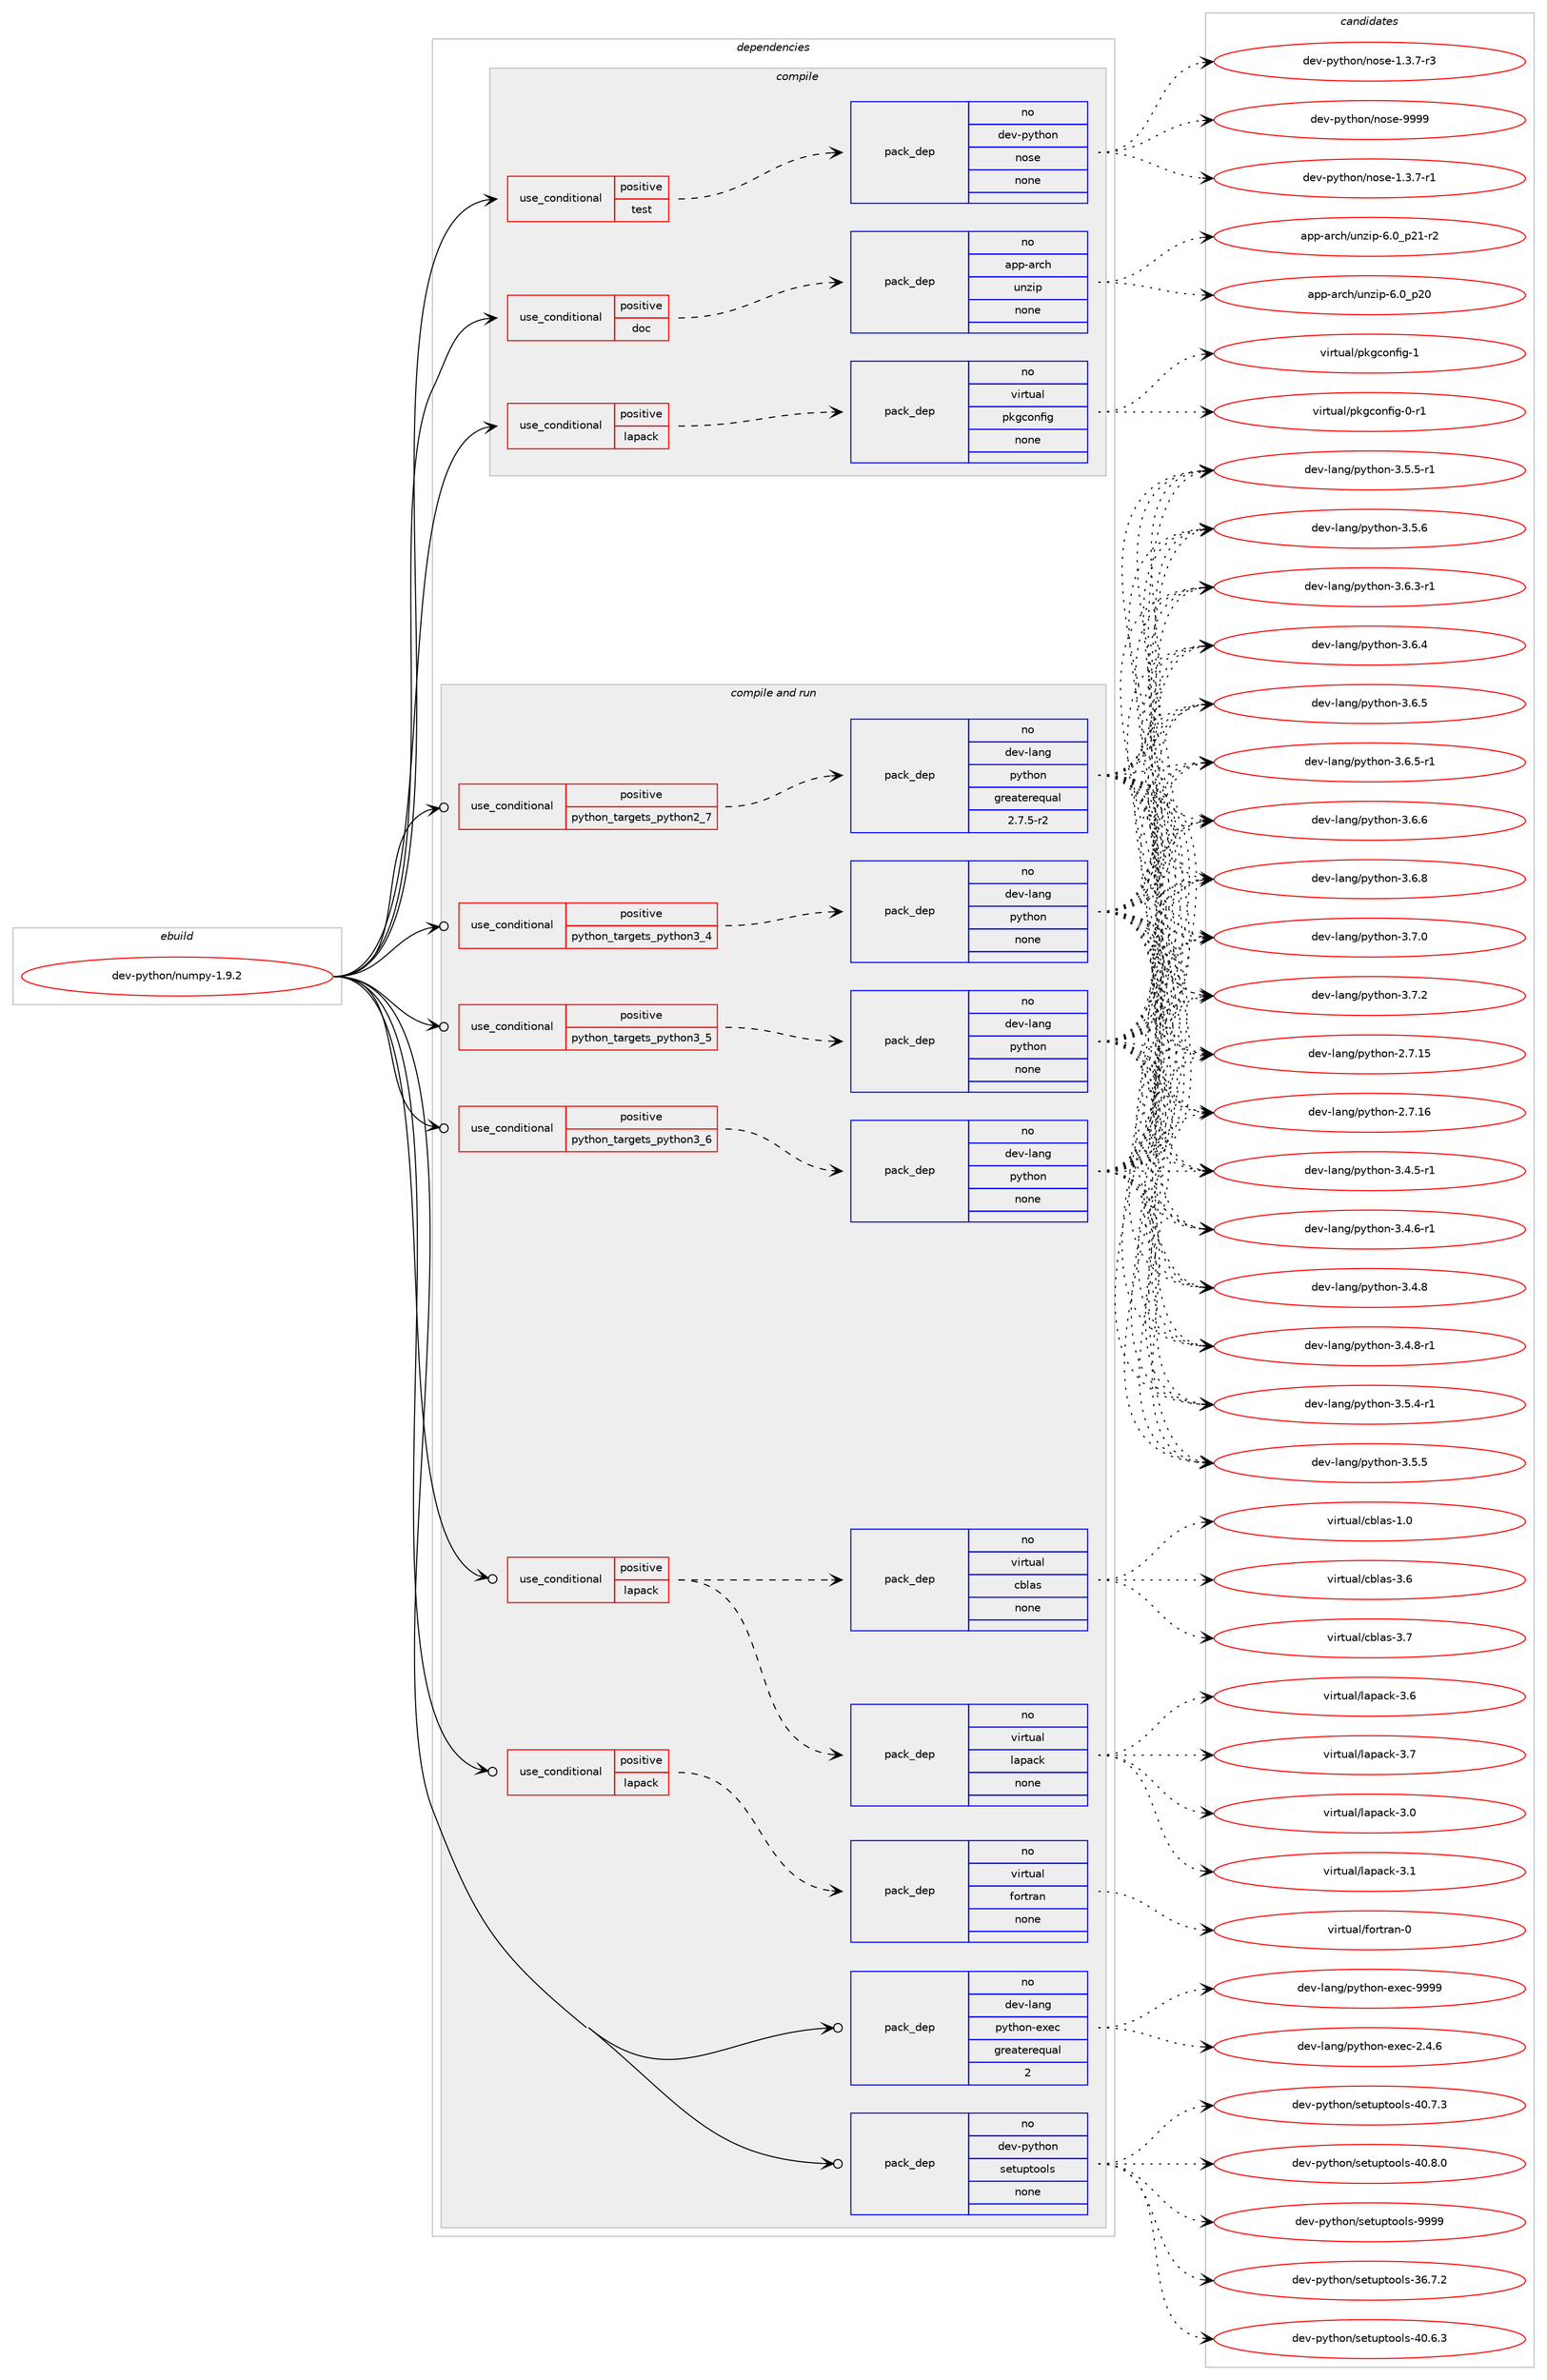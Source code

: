 digraph prolog {

# *************
# Graph options
# *************

newrank=true;
concentrate=true;
compound=true;
graph [rankdir=LR,fontname=Helvetica,fontsize=10,ranksep=1.5];#, ranksep=2.5, nodesep=0.2];
edge  [arrowhead=vee];
node  [fontname=Helvetica,fontsize=10];

# **********
# The ebuild
# **********

subgraph cluster_leftcol {
color=gray;
rank=same;
label=<<i>ebuild</i>>;
id [label="dev-python/numpy-1.9.2", color=red, width=4, href="../dev-python/numpy-1.9.2.svg"];
}

# ****************
# The dependencies
# ****************

subgraph cluster_midcol {
color=gray;
label=<<i>dependencies</i>>;
subgraph cluster_compile {
fillcolor="#eeeeee";
style=filled;
label=<<i>compile</i>>;
subgraph cond378403 {
dependency1421550 [label=<<TABLE BORDER="0" CELLBORDER="1" CELLSPACING="0" CELLPADDING="4"><TR><TD ROWSPAN="3" CELLPADDING="10">use_conditional</TD></TR><TR><TD>positive</TD></TR><TR><TD>doc</TD></TR></TABLE>>, shape=none, color=red];
subgraph pack1019870 {
dependency1421551 [label=<<TABLE BORDER="0" CELLBORDER="1" CELLSPACING="0" CELLPADDING="4" WIDTH="220"><TR><TD ROWSPAN="6" CELLPADDING="30">pack_dep</TD></TR><TR><TD WIDTH="110">no</TD></TR><TR><TD>app-arch</TD></TR><TR><TD>unzip</TD></TR><TR><TD>none</TD></TR><TR><TD></TD></TR></TABLE>>, shape=none, color=blue];
}
dependency1421550:e -> dependency1421551:w [weight=20,style="dashed",arrowhead="vee"];
}
id:e -> dependency1421550:w [weight=20,style="solid",arrowhead="vee"];
subgraph cond378404 {
dependency1421552 [label=<<TABLE BORDER="0" CELLBORDER="1" CELLSPACING="0" CELLPADDING="4"><TR><TD ROWSPAN="3" CELLPADDING="10">use_conditional</TD></TR><TR><TD>positive</TD></TR><TR><TD>lapack</TD></TR></TABLE>>, shape=none, color=red];
subgraph pack1019871 {
dependency1421553 [label=<<TABLE BORDER="0" CELLBORDER="1" CELLSPACING="0" CELLPADDING="4" WIDTH="220"><TR><TD ROWSPAN="6" CELLPADDING="30">pack_dep</TD></TR><TR><TD WIDTH="110">no</TD></TR><TR><TD>virtual</TD></TR><TR><TD>pkgconfig</TD></TR><TR><TD>none</TD></TR><TR><TD></TD></TR></TABLE>>, shape=none, color=blue];
}
dependency1421552:e -> dependency1421553:w [weight=20,style="dashed",arrowhead="vee"];
}
id:e -> dependency1421552:w [weight=20,style="solid",arrowhead="vee"];
subgraph cond378405 {
dependency1421554 [label=<<TABLE BORDER="0" CELLBORDER="1" CELLSPACING="0" CELLPADDING="4"><TR><TD ROWSPAN="3" CELLPADDING="10">use_conditional</TD></TR><TR><TD>positive</TD></TR><TR><TD>test</TD></TR></TABLE>>, shape=none, color=red];
subgraph pack1019872 {
dependency1421555 [label=<<TABLE BORDER="0" CELLBORDER="1" CELLSPACING="0" CELLPADDING="4" WIDTH="220"><TR><TD ROWSPAN="6" CELLPADDING="30">pack_dep</TD></TR><TR><TD WIDTH="110">no</TD></TR><TR><TD>dev-python</TD></TR><TR><TD>nose</TD></TR><TR><TD>none</TD></TR><TR><TD></TD></TR></TABLE>>, shape=none, color=blue];
}
dependency1421554:e -> dependency1421555:w [weight=20,style="dashed",arrowhead="vee"];
}
id:e -> dependency1421554:w [weight=20,style="solid",arrowhead="vee"];
}
subgraph cluster_compileandrun {
fillcolor="#eeeeee";
style=filled;
label=<<i>compile and run</i>>;
subgraph cond378406 {
dependency1421556 [label=<<TABLE BORDER="0" CELLBORDER="1" CELLSPACING="0" CELLPADDING="4"><TR><TD ROWSPAN="3" CELLPADDING="10">use_conditional</TD></TR><TR><TD>positive</TD></TR><TR><TD>lapack</TD></TR></TABLE>>, shape=none, color=red];
subgraph pack1019873 {
dependency1421557 [label=<<TABLE BORDER="0" CELLBORDER="1" CELLSPACING="0" CELLPADDING="4" WIDTH="220"><TR><TD ROWSPAN="6" CELLPADDING="30">pack_dep</TD></TR><TR><TD WIDTH="110">no</TD></TR><TR><TD>virtual</TD></TR><TR><TD>cblas</TD></TR><TR><TD>none</TD></TR><TR><TD></TD></TR></TABLE>>, shape=none, color=blue];
}
dependency1421556:e -> dependency1421557:w [weight=20,style="dashed",arrowhead="vee"];
subgraph pack1019874 {
dependency1421558 [label=<<TABLE BORDER="0" CELLBORDER="1" CELLSPACING="0" CELLPADDING="4" WIDTH="220"><TR><TD ROWSPAN="6" CELLPADDING="30">pack_dep</TD></TR><TR><TD WIDTH="110">no</TD></TR><TR><TD>virtual</TD></TR><TR><TD>lapack</TD></TR><TR><TD>none</TD></TR><TR><TD></TD></TR></TABLE>>, shape=none, color=blue];
}
dependency1421556:e -> dependency1421558:w [weight=20,style="dashed",arrowhead="vee"];
}
id:e -> dependency1421556:w [weight=20,style="solid",arrowhead="odotvee"];
subgraph cond378407 {
dependency1421559 [label=<<TABLE BORDER="0" CELLBORDER="1" CELLSPACING="0" CELLPADDING="4"><TR><TD ROWSPAN="3" CELLPADDING="10">use_conditional</TD></TR><TR><TD>positive</TD></TR><TR><TD>lapack</TD></TR></TABLE>>, shape=none, color=red];
subgraph pack1019875 {
dependency1421560 [label=<<TABLE BORDER="0" CELLBORDER="1" CELLSPACING="0" CELLPADDING="4" WIDTH="220"><TR><TD ROWSPAN="6" CELLPADDING="30">pack_dep</TD></TR><TR><TD WIDTH="110">no</TD></TR><TR><TD>virtual</TD></TR><TR><TD>fortran</TD></TR><TR><TD>none</TD></TR><TR><TD></TD></TR></TABLE>>, shape=none, color=blue];
}
dependency1421559:e -> dependency1421560:w [weight=20,style="dashed",arrowhead="vee"];
}
id:e -> dependency1421559:w [weight=20,style="solid",arrowhead="odotvee"];
subgraph cond378408 {
dependency1421561 [label=<<TABLE BORDER="0" CELLBORDER="1" CELLSPACING="0" CELLPADDING="4"><TR><TD ROWSPAN="3" CELLPADDING="10">use_conditional</TD></TR><TR><TD>positive</TD></TR><TR><TD>python_targets_python2_7</TD></TR></TABLE>>, shape=none, color=red];
subgraph pack1019876 {
dependency1421562 [label=<<TABLE BORDER="0" CELLBORDER="1" CELLSPACING="0" CELLPADDING="4" WIDTH="220"><TR><TD ROWSPAN="6" CELLPADDING="30">pack_dep</TD></TR><TR><TD WIDTH="110">no</TD></TR><TR><TD>dev-lang</TD></TR><TR><TD>python</TD></TR><TR><TD>greaterequal</TD></TR><TR><TD>2.7.5-r2</TD></TR></TABLE>>, shape=none, color=blue];
}
dependency1421561:e -> dependency1421562:w [weight=20,style="dashed",arrowhead="vee"];
}
id:e -> dependency1421561:w [weight=20,style="solid",arrowhead="odotvee"];
subgraph cond378409 {
dependency1421563 [label=<<TABLE BORDER="0" CELLBORDER="1" CELLSPACING="0" CELLPADDING="4"><TR><TD ROWSPAN="3" CELLPADDING="10">use_conditional</TD></TR><TR><TD>positive</TD></TR><TR><TD>python_targets_python3_4</TD></TR></TABLE>>, shape=none, color=red];
subgraph pack1019877 {
dependency1421564 [label=<<TABLE BORDER="0" CELLBORDER="1" CELLSPACING="0" CELLPADDING="4" WIDTH="220"><TR><TD ROWSPAN="6" CELLPADDING="30">pack_dep</TD></TR><TR><TD WIDTH="110">no</TD></TR><TR><TD>dev-lang</TD></TR><TR><TD>python</TD></TR><TR><TD>none</TD></TR><TR><TD></TD></TR></TABLE>>, shape=none, color=blue];
}
dependency1421563:e -> dependency1421564:w [weight=20,style="dashed",arrowhead="vee"];
}
id:e -> dependency1421563:w [weight=20,style="solid",arrowhead="odotvee"];
subgraph cond378410 {
dependency1421565 [label=<<TABLE BORDER="0" CELLBORDER="1" CELLSPACING="0" CELLPADDING="4"><TR><TD ROWSPAN="3" CELLPADDING="10">use_conditional</TD></TR><TR><TD>positive</TD></TR><TR><TD>python_targets_python3_5</TD></TR></TABLE>>, shape=none, color=red];
subgraph pack1019878 {
dependency1421566 [label=<<TABLE BORDER="0" CELLBORDER="1" CELLSPACING="0" CELLPADDING="4" WIDTH="220"><TR><TD ROWSPAN="6" CELLPADDING="30">pack_dep</TD></TR><TR><TD WIDTH="110">no</TD></TR><TR><TD>dev-lang</TD></TR><TR><TD>python</TD></TR><TR><TD>none</TD></TR><TR><TD></TD></TR></TABLE>>, shape=none, color=blue];
}
dependency1421565:e -> dependency1421566:w [weight=20,style="dashed",arrowhead="vee"];
}
id:e -> dependency1421565:w [weight=20,style="solid",arrowhead="odotvee"];
subgraph cond378411 {
dependency1421567 [label=<<TABLE BORDER="0" CELLBORDER="1" CELLSPACING="0" CELLPADDING="4"><TR><TD ROWSPAN="3" CELLPADDING="10">use_conditional</TD></TR><TR><TD>positive</TD></TR><TR><TD>python_targets_python3_6</TD></TR></TABLE>>, shape=none, color=red];
subgraph pack1019879 {
dependency1421568 [label=<<TABLE BORDER="0" CELLBORDER="1" CELLSPACING="0" CELLPADDING="4" WIDTH="220"><TR><TD ROWSPAN="6" CELLPADDING="30">pack_dep</TD></TR><TR><TD WIDTH="110">no</TD></TR><TR><TD>dev-lang</TD></TR><TR><TD>python</TD></TR><TR><TD>none</TD></TR><TR><TD></TD></TR></TABLE>>, shape=none, color=blue];
}
dependency1421567:e -> dependency1421568:w [weight=20,style="dashed",arrowhead="vee"];
}
id:e -> dependency1421567:w [weight=20,style="solid",arrowhead="odotvee"];
subgraph pack1019880 {
dependency1421569 [label=<<TABLE BORDER="0" CELLBORDER="1" CELLSPACING="0" CELLPADDING="4" WIDTH="220"><TR><TD ROWSPAN="6" CELLPADDING="30">pack_dep</TD></TR><TR><TD WIDTH="110">no</TD></TR><TR><TD>dev-lang</TD></TR><TR><TD>python-exec</TD></TR><TR><TD>greaterequal</TD></TR><TR><TD>2</TD></TR></TABLE>>, shape=none, color=blue];
}
id:e -> dependency1421569:w [weight=20,style="solid",arrowhead="odotvee"];
subgraph pack1019881 {
dependency1421570 [label=<<TABLE BORDER="0" CELLBORDER="1" CELLSPACING="0" CELLPADDING="4" WIDTH="220"><TR><TD ROWSPAN="6" CELLPADDING="30">pack_dep</TD></TR><TR><TD WIDTH="110">no</TD></TR><TR><TD>dev-python</TD></TR><TR><TD>setuptools</TD></TR><TR><TD>none</TD></TR><TR><TD></TD></TR></TABLE>>, shape=none, color=blue];
}
id:e -> dependency1421570:w [weight=20,style="solid",arrowhead="odotvee"];
}
subgraph cluster_run {
fillcolor="#eeeeee";
style=filled;
label=<<i>run</i>>;
}
}

# **************
# The candidates
# **************

subgraph cluster_choices {
rank=same;
color=gray;
label=<<i>candidates</i>>;

subgraph choice1019870 {
color=black;
nodesep=1;
choice971121124597114991044711711012210511245544648951125048 [label="app-arch/unzip-6.0_p20", color=red, width=4,href="../app-arch/unzip-6.0_p20.svg"];
choice9711211245971149910447117110122105112455446489511250494511450 [label="app-arch/unzip-6.0_p21-r2", color=red, width=4,href="../app-arch/unzip-6.0_p21-r2.svg"];
dependency1421551:e -> choice971121124597114991044711711012210511245544648951125048:w [style=dotted,weight="100"];
dependency1421551:e -> choice9711211245971149910447117110122105112455446489511250494511450:w [style=dotted,weight="100"];
}
subgraph choice1019871 {
color=black;
nodesep=1;
choice11810511411611797108471121071039911111010210510345484511449 [label="virtual/pkgconfig-0-r1", color=red, width=4,href="../virtual/pkgconfig-0-r1.svg"];
choice1181051141161179710847112107103991111101021051034549 [label="virtual/pkgconfig-1", color=red, width=4,href="../virtual/pkgconfig-1.svg"];
dependency1421553:e -> choice11810511411611797108471121071039911111010210510345484511449:w [style=dotted,weight="100"];
dependency1421553:e -> choice1181051141161179710847112107103991111101021051034549:w [style=dotted,weight="100"];
}
subgraph choice1019872 {
color=black;
nodesep=1;
choice10010111845112121116104111110471101111151014549465146554511449 [label="dev-python/nose-1.3.7-r1", color=red, width=4,href="../dev-python/nose-1.3.7-r1.svg"];
choice10010111845112121116104111110471101111151014549465146554511451 [label="dev-python/nose-1.3.7-r3", color=red, width=4,href="../dev-python/nose-1.3.7-r3.svg"];
choice10010111845112121116104111110471101111151014557575757 [label="dev-python/nose-9999", color=red, width=4,href="../dev-python/nose-9999.svg"];
dependency1421555:e -> choice10010111845112121116104111110471101111151014549465146554511449:w [style=dotted,weight="100"];
dependency1421555:e -> choice10010111845112121116104111110471101111151014549465146554511451:w [style=dotted,weight="100"];
dependency1421555:e -> choice10010111845112121116104111110471101111151014557575757:w [style=dotted,weight="100"];
}
subgraph choice1019873 {
color=black;
nodesep=1;
choice118105114116117971084799981089711545494648 [label="virtual/cblas-1.0", color=red, width=4,href="../virtual/cblas-1.0.svg"];
choice118105114116117971084799981089711545514654 [label="virtual/cblas-3.6", color=red, width=4,href="../virtual/cblas-3.6.svg"];
choice118105114116117971084799981089711545514655 [label="virtual/cblas-3.7", color=red, width=4,href="../virtual/cblas-3.7.svg"];
dependency1421557:e -> choice118105114116117971084799981089711545494648:w [style=dotted,weight="100"];
dependency1421557:e -> choice118105114116117971084799981089711545514654:w [style=dotted,weight="100"];
dependency1421557:e -> choice118105114116117971084799981089711545514655:w [style=dotted,weight="100"];
}
subgraph choice1019874 {
color=black;
nodesep=1;
choice118105114116117971084710897112979910745514648 [label="virtual/lapack-3.0", color=red, width=4,href="../virtual/lapack-3.0.svg"];
choice118105114116117971084710897112979910745514649 [label="virtual/lapack-3.1", color=red, width=4,href="../virtual/lapack-3.1.svg"];
choice118105114116117971084710897112979910745514654 [label="virtual/lapack-3.6", color=red, width=4,href="../virtual/lapack-3.6.svg"];
choice118105114116117971084710897112979910745514655 [label="virtual/lapack-3.7", color=red, width=4,href="../virtual/lapack-3.7.svg"];
dependency1421558:e -> choice118105114116117971084710897112979910745514648:w [style=dotted,weight="100"];
dependency1421558:e -> choice118105114116117971084710897112979910745514649:w [style=dotted,weight="100"];
dependency1421558:e -> choice118105114116117971084710897112979910745514654:w [style=dotted,weight="100"];
dependency1421558:e -> choice118105114116117971084710897112979910745514655:w [style=dotted,weight="100"];
}
subgraph choice1019875 {
color=black;
nodesep=1;
choice1181051141161179710847102111114116114971104548 [label="virtual/fortran-0", color=red, width=4,href="../virtual/fortran-0.svg"];
dependency1421560:e -> choice1181051141161179710847102111114116114971104548:w [style=dotted,weight="100"];
}
subgraph choice1019876 {
color=black;
nodesep=1;
choice10010111845108971101034711212111610411111045504655464953 [label="dev-lang/python-2.7.15", color=red, width=4,href="../dev-lang/python-2.7.15.svg"];
choice10010111845108971101034711212111610411111045504655464954 [label="dev-lang/python-2.7.16", color=red, width=4,href="../dev-lang/python-2.7.16.svg"];
choice1001011184510897110103471121211161041111104551465246534511449 [label="dev-lang/python-3.4.5-r1", color=red, width=4,href="../dev-lang/python-3.4.5-r1.svg"];
choice1001011184510897110103471121211161041111104551465246544511449 [label="dev-lang/python-3.4.6-r1", color=red, width=4,href="../dev-lang/python-3.4.6-r1.svg"];
choice100101118451089711010347112121116104111110455146524656 [label="dev-lang/python-3.4.8", color=red, width=4,href="../dev-lang/python-3.4.8.svg"];
choice1001011184510897110103471121211161041111104551465246564511449 [label="dev-lang/python-3.4.8-r1", color=red, width=4,href="../dev-lang/python-3.4.8-r1.svg"];
choice1001011184510897110103471121211161041111104551465346524511449 [label="dev-lang/python-3.5.4-r1", color=red, width=4,href="../dev-lang/python-3.5.4-r1.svg"];
choice100101118451089711010347112121116104111110455146534653 [label="dev-lang/python-3.5.5", color=red, width=4,href="../dev-lang/python-3.5.5.svg"];
choice1001011184510897110103471121211161041111104551465346534511449 [label="dev-lang/python-3.5.5-r1", color=red, width=4,href="../dev-lang/python-3.5.5-r1.svg"];
choice100101118451089711010347112121116104111110455146534654 [label="dev-lang/python-3.5.6", color=red, width=4,href="../dev-lang/python-3.5.6.svg"];
choice1001011184510897110103471121211161041111104551465446514511449 [label="dev-lang/python-3.6.3-r1", color=red, width=4,href="../dev-lang/python-3.6.3-r1.svg"];
choice100101118451089711010347112121116104111110455146544652 [label="dev-lang/python-3.6.4", color=red, width=4,href="../dev-lang/python-3.6.4.svg"];
choice100101118451089711010347112121116104111110455146544653 [label="dev-lang/python-3.6.5", color=red, width=4,href="../dev-lang/python-3.6.5.svg"];
choice1001011184510897110103471121211161041111104551465446534511449 [label="dev-lang/python-3.6.5-r1", color=red, width=4,href="../dev-lang/python-3.6.5-r1.svg"];
choice100101118451089711010347112121116104111110455146544654 [label="dev-lang/python-3.6.6", color=red, width=4,href="../dev-lang/python-3.6.6.svg"];
choice100101118451089711010347112121116104111110455146544656 [label="dev-lang/python-3.6.8", color=red, width=4,href="../dev-lang/python-3.6.8.svg"];
choice100101118451089711010347112121116104111110455146554648 [label="dev-lang/python-3.7.0", color=red, width=4,href="../dev-lang/python-3.7.0.svg"];
choice100101118451089711010347112121116104111110455146554650 [label="dev-lang/python-3.7.2", color=red, width=4,href="../dev-lang/python-3.7.2.svg"];
dependency1421562:e -> choice10010111845108971101034711212111610411111045504655464953:w [style=dotted,weight="100"];
dependency1421562:e -> choice10010111845108971101034711212111610411111045504655464954:w [style=dotted,weight="100"];
dependency1421562:e -> choice1001011184510897110103471121211161041111104551465246534511449:w [style=dotted,weight="100"];
dependency1421562:e -> choice1001011184510897110103471121211161041111104551465246544511449:w [style=dotted,weight="100"];
dependency1421562:e -> choice100101118451089711010347112121116104111110455146524656:w [style=dotted,weight="100"];
dependency1421562:e -> choice1001011184510897110103471121211161041111104551465246564511449:w [style=dotted,weight="100"];
dependency1421562:e -> choice1001011184510897110103471121211161041111104551465346524511449:w [style=dotted,weight="100"];
dependency1421562:e -> choice100101118451089711010347112121116104111110455146534653:w [style=dotted,weight="100"];
dependency1421562:e -> choice1001011184510897110103471121211161041111104551465346534511449:w [style=dotted,weight="100"];
dependency1421562:e -> choice100101118451089711010347112121116104111110455146534654:w [style=dotted,weight="100"];
dependency1421562:e -> choice1001011184510897110103471121211161041111104551465446514511449:w [style=dotted,weight="100"];
dependency1421562:e -> choice100101118451089711010347112121116104111110455146544652:w [style=dotted,weight="100"];
dependency1421562:e -> choice100101118451089711010347112121116104111110455146544653:w [style=dotted,weight="100"];
dependency1421562:e -> choice1001011184510897110103471121211161041111104551465446534511449:w [style=dotted,weight="100"];
dependency1421562:e -> choice100101118451089711010347112121116104111110455146544654:w [style=dotted,weight="100"];
dependency1421562:e -> choice100101118451089711010347112121116104111110455146544656:w [style=dotted,weight="100"];
dependency1421562:e -> choice100101118451089711010347112121116104111110455146554648:w [style=dotted,weight="100"];
dependency1421562:e -> choice100101118451089711010347112121116104111110455146554650:w [style=dotted,weight="100"];
}
subgraph choice1019877 {
color=black;
nodesep=1;
choice10010111845108971101034711212111610411111045504655464953 [label="dev-lang/python-2.7.15", color=red, width=4,href="../dev-lang/python-2.7.15.svg"];
choice10010111845108971101034711212111610411111045504655464954 [label="dev-lang/python-2.7.16", color=red, width=4,href="../dev-lang/python-2.7.16.svg"];
choice1001011184510897110103471121211161041111104551465246534511449 [label="dev-lang/python-3.4.5-r1", color=red, width=4,href="../dev-lang/python-3.4.5-r1.svg"];
choice1001011184510897110103471121211161041111104551465246544511449 [label="dev-lang/python-3.4.6-r1", color=red, width=4,href="../dev-lang/python-3.4.6-r1.svg"];
choice100101118451089711010347112121116104111110455146524656 [label="dev-lang/python-3.4.8", color=red, width=4,href="../dev-lang/python-3.4.8.svg"];
choice1001011184510897110103471121211161041111104551465246564511449 [label="dev-lang/python-3.4.8-r1", color=red, width=4,href="../dev-lang/python-3.4.8-r1.svg"];
choice1001011184510897110103471121211161041111104551465346524511449 [label="dev-lang/python-3.5.4-r1", color=red, width=4,href="../dev-lang/python-3.5.4-r1.svg"];
choice100101118451089711010347112121116104111110455146534653 [label="dev-lang/python-3.5.5", color=red, width=4,href="../dev-lang/python-3.5.5.svg"];
choice1001011184510897110103471121211161041111104551465346534511449 [label="dev-lang/python-3.5.5-r1", color=red, width=4,href="../dev-lang/python-3.5.5-r1.svg"];
choice100101118451089711010347112121116104111110455146534654 [label="dev-lang/python-3.5.6", color=red, width=4,href="../dev-lang/python-3.5.6.svg"];
choice1001011184510897110103471121211161041111104551465446514511449 [label="dev-lang/python-3.6.3-r1", color=red, width=4,href="../dev-lang/python-3.6.3-r1.svg"];
choice100101118451089711010347112121116104111110455146544652 [label="dev-lang/python-3.6.4", color=red, width=4,href="../dev-lang/python-3.6.4.svg"];
choice100101118451089711010347112121116104111110455146544653 [label="dev-lang/python-3.6.5", color=red, width=4,href="../dev-lang/python-3.6.5.svg"];
choice1001011184510897110103471121211161041111104551465446534511449 [label="dev-lang/python-3.6.5-r1", color=red, width=4,href="../dev-lang/python-3.6.5-r1.svg"];
choice100101118451089711010347112121116104111110455146544654 [label="dev-lang/python-3.6.6", color=red, width=4,href="../dev-lang/python-3.6.6.svg"];
choice100101118451089711010347112121116104111110455146544656 [label="dev-lang/python-3.6.8", color=red, width=4,href="../dev-lang/python-3.6.8.svg"];
choice100101118451089711010347112121116104111110455146554648 [label="dev-lang/python-3.7.0", color=red, width=4,href="../dev-lang/python-3.7.0.svg"];
choice100101118451089711010347112121116104111110455146554650 [label="dev-lang/python-3.7.2", color=red, width=4,href="../dev-lang/python-3.7.2.svg"];
dependency1421564:e -> choice10010111845108971101034711212111610411111045504655464953:w [style=dotted,weight="100"];
dependency1421564:e -> choice10010111845108971101034711212111610411111045504655464954:w [style=dotted,weight="100"];
dependency1421564:e -> choice1001011184510897110103471121211161041111104551465246534511449:w [style=dotted,weight="100"];
dependency1421564:e -> choice1001011184510897110103471121211161041111104551465246544511449:w [style=dotted,weight="100"];
dependency1421564:e -> choice100101118451089711010347112121116104111110455146524656:w [style=dotted,weight="100"];
dependency1421564:e -> choice1001011184510897110103471121211161041111104551465246564511449:w [style=dotted,weight="100"];
dependency1421564:e -> choice1001011184510897110103471121211161041111104551465346524511449:w [style=dotted,weight="100"];
dependency1421564:e -> choice100101118451089711010347112121116104111110455146534653:w [style=dotted,weight="100"];
dependency1421564:e -> choice1001011184510897110103471121211161041111104551465346534511449:w [style=dotted,weight="100"];
dependency1421564:e -> choice100101118451089711010347112121116104111110455146534654:w [style=dotted,weight="100"];
dependency1421564:e -> choice1001011184510897110103471121211161041111104551465446514511449:w [style=dotted,weight="100"];
dependency1421564:e -> choice100101118451089711010347112121116104111110455146544652:w [style=dotted,weight="100"];
dependency1421564:e -> choice100101118451089711010347112121116104111110455146544653:w [style=dotted,weight="100"];
dependency1421564:e -> choice1001011184510897110103471121211161041111104551465446534511449:w [style=dotted,weight="100"];
dependency1421564:e -> choice100101118451089711010347112121116104111110455146544654:w [style=dotted,weight="100"];
dependency1421564:e -> choice100101118451089711010347112121116104111110455146544656:w [style=dotted,weight="100"];
dependency1421564:e -> choice100101118451089711010347112121116104111110455146554648:w [style=dotted,weight="100"];
dependency1421564:e -> choice100101118451089711010347112121116104111110455146554650:w [style=dotted,weight="100"];
}
subgraph choice1019878 {
color=black;
nodesep=1;
choice10010111845108971101034711212111610411111045504655464953 [label="dev-lang/python-2.7.15", color=red, width=4,href="../dev-lang/python-2.7.15.svg"];
choice10010111845108971101034711212111610411111045504655464954 [label="dev-lang/python-2.7.16", color=red, width=4,href="../dev-lang/python-2.7.16.svg"];
choice1001011184510897110103471121211161041111104551465246534511449 [label="dev-lang/python-3.4.5-r1", color=red, width=4,href="../dev-lang/python-3.4.5-r1.svg"];
choice1001011184510897110103471121211161041111104551465246544511449 [label="dev-lang/python-3.4.6-r1", color=red, width=4,href="../dev-lang/python-3.4.6-r1.svg"];
choice100101118451089711010347112121116104111110455146524656 [label="dev-lang/python-3.4.8", color=red, width=4,href="../dev-lang/python-3.4.8.svg"];
choice1001011184510897110103471121211161041111104551465246564511449 [label="dev-lang/python-3.4.8-r1", color=red, width=4,href="../dev-lang/python-3.4.8-r1.svg"];
choice1001011184510897110103471121211161041111104551465346524511449 [label="dev-lang/python-3.5.4-r1", color=red, width=4,href="../dev-lang/python-3.5.4-r1.svg"];
choice100101118451089711010347112121116104111110455146534653 [label="dev-lang/python-3.5.5", color=red, width=4,href="../dev-lang/python-3.5.5.svg"];
choice1001011184510897110103471121211161041111104551465346534511449 [label="dev-lang/python-3.5.5-r1", color=red, width=4,href="../dev-lang/python-3.5.5-r1.svg"];
choice100101118451089711010347112121116104111110455146534654 [label="dev-lang/python-3.5.6", color=red, width=4,href="../dev-lang/python-3.5.6.svg"];
choice1001011184510897110103471121211161041111104551465446514511449 [label="dev-lang/python-3.6.3-r1", color=red, width=4,href="../dev-lang/python-3.6.3-r1.svg"];
choice100101118451089711010347112121116104111110455146544652 [label="dev-lang/python-3.6.4", color=red, width=4,href="../dev-lang/python-3.6.4.svg"];
choice100101118451089711010347112121116104111110455146544653 [label="dev-lang/python-3.6.5", color=red, width=4,href="../dev-lang/python-3.6.5.svg"];
choice1001011184510897110103471121211161041111104551465446534511449 [label="dev-lang/python-3.6.5-r1", color=red, width=4,href="../dev-lang/python-3.6.5-r1.svg"];
choice100101118451089711010347112121116104111110455146544654 [label="dev-lang/python-3.6.6", color=red, width=4,href="../dev-lang/python-3.6.6.svg"];
choice100101118451089711010347112121116104111110455146544656 [label="dev-lang/python-3.6.8", color=red, width=4,href="../dev-lang/python-3.6.8.svg"];
choice100101118451089711010347112121116104111110455146554648 [label="dev-lang/python-3.7.0", color=red, width=4,href="../dev-lang/python-3.7.0.svg"];
choice100101118451089711010347112121116104111110455146554650 [label="dev-lang/python-3.7.2", color=red, width=4,href="../dev-lang/python-3.7.2.svg"];
dependency1421566:e -> choice10010111845108971101034711212111610411111045504655464953:w [style=dotted,weight="100"];
dependency1421566:e -> choice10010111845108971101034711212111610411111045504655464954:w [style=dotted,weight="100"];
dependency1421566:e -> choice1001011184510897110103471121211161041111104551465246534511449:w [style=dotted,weight="100"];
dependency1421566:e -> choice1001011184510897110103471121211161041111104551465246544511449:w [style=dotted,weight="100"];
dependency1421566:e -> choice100101118451089711010347112121116104111110455146524656:w [style=dotted,weight="100"];
dependency1421566:e -> choice1001011184510897110103471121211161041111104551465246564511449:w [style=dotted,weight="100"];
dependency1421566:e -> choice1001011184510897110103471121211161041111104551465346524511449:w [style=dotted,weight="100"];
dependency1421566:e -> choice100101118451089711010347112121116104111110455146534653:w [style=dotted,weight="100"];
dependency1421566:e -> choice1001011184510897110103471121211161041111104551465346534511449:w [style=dotted,weight="100"];
dependency1421566:e -> choice100101118451089711010347112121116104111110455146534654:w [style=dotted,weight="100"];
dependency1421566:e -> choice1001011184510897110103471121211161041111104551465446514511449:w [style=dotted,weight="100"];
dependency1421566:e -> choice100101118451089711010347112121116104111110455146544652:w [style=dotted,weight="100"];
dependency1421566:e -> choice100101118451089711010347112121116104111110455146544653:w [style=dotted,weight="100"];
dependency1421566:e -> choice1001011184510897110103471121211161041111104551465446534511449:w [style=dotted,weight="100"];
dependency1421566:e -> choice100101118451089711010347112121116104111110455146544654:w [style=dotted,weight="100"];
dependency1421566:e -> choice100101118451089711010347112121116104111110455146544656:w [style=dotted,weight="100"];
dependency1421566:e -> choice100101118451089711010347112121116104111110455146554648:w [style=dotted,weight="100"];
dependency1421566:e -> choice100101118451089711010347112121116104111110455146554650:w [style=dotted,weight="100"];
}
subgraph choice1019879 {
color=black;
nodesep=1;
choice10010111845108971101034711212111610411111045504655464953 [label="dev-lang/python-2.7.15", color=red, width=4,href="../dev-lang/python-2.7.15.svg"];
choice10010111845108971101034711212111610411111045504655464954 [label="dev-lang/python-2.7.16", color=red, width=4,href="../dev-lang/python-2.7.16.svg"];
choice1001011184510897110103471121211161041111104551465246534511449 [label="dev-lang/python-3.4.5-r1", color=red, width=4,href="../dev-lang/python-3.4.5-r1.svg"];
choice1001011184510897110103471121211161041111104551465246544511449 [label="dev-lang/python-3.4.6-r1", color=red, width=4,href="../dev-lang/python-3.4.6-r1.svg"];
choice100101118451089711010347112121116104111110455146524656 [label="dev-lang/python-3.4.8", color=red, width=4,href="../dev-lang/python-3.4.8.svg"];
choice1001011184510897110103471121211161041111104551465246564511449 [label="dev-lang/python-3.4.8-r1", color=red, width=4,href="../dev-lang/python-3.4.8-r1.svg"];
choice1001011184510897110103471121211161041111104551465346524511449 [label="dev-lang/python-3.5.4-r1", color=red, width=4,href="../dev-lang/python-3.5.4-r1.svg"];
choice100101118451089711010347112121116104111110455146534653 [label="dev-lang/python-3.5.5", color=red, width=4,href="../dev-lang/python-3.5.5.svg"];
choice1001011184510897110103471121211161041111104551465346534511449 [label="dev-lang/python-3.5.5-r1", color=red, width=4,href="../dev-lang/python-3.5.5-r1.svg"];
choice100101118451089711010347112121116104111110455146534654 [label="dev-lang/python-3.5.6", color=red, width=4,href="../dev-lang/python-3.5.6.svg"];
choice1001011184510897110103471121211161041111104551465446514511449 [label="dev-lang/python-3.6.3-r1", color=red, width=4,href="../dev-lang/python-3.6.3-r1.svg"];
choice100101118451089711010347112121116104111110455146544652 [label="dev-lang/python-3.6.4", color=red, width=4,href="../dev-lang/python-3.6.4.svg"];
choice100101118451089711010347112121116104111110455146544653 [label="dev-lang/python-3.6.5", color=red, width=4,href="../dev-lang/python-3.6.5.svg"];
choice1001011184510897110103471121211161041111104551465446534511449 [label="dev-lang/python-3.6.5-r1", color=red, width=4,href="../dev-lang/python-3.6.5-r1.svg"];
choice100101118451089711010347112121116104111110455146544654 [label="dev-lang/python-3.6.6", color=red, width=4,href="../dev-lang/python-3.6.6.svg"];
choice100101118451089711010347112121116104111110455146544656 [label="dev-lang/python-3.6.8", color=red, width=4,href="../dev-lang/python-3.6.8.svg"];
choice100101118451089711010347112121116104111110455146554648 [label="dev-lang/python-3.7.0", color=red, width=4,href="../dev-lang/python-3.7.0.svg"];
choice100101118451089711010347112121116104111110455146554650 [label="dev-lang/python-3.7.2", color=red, width=4,href="../dev-lang/python-3.7.2.svg"];
dependency1421568:e -> choice10010111845108971101034711212111610411111045504655464953:w [style=dotted,weight="100"];
dependency1421568:e -> choice10010111845108971101034711212111610411111045504655464954:w [style=dotted,weight="100"];
dependency1421568:e -> choice1001011184510897110103471121211161041111104551465246534511449:w [style=dotted,weight="100"];
dependency1421568:e -> choice1001011184510897110103471121211161041111104551465246544511449:w [style=dotted,weight="100"];
dependency1421568:e -> choice100101118451089711010347112121116104111110455146524656:w [style=dotted,weight="100"];
dependency1421568:e -> choice1001011184510897110103471121211161041111104551465246564511449:w [style=dotted,weight="100"];
dependency1421568:e -> choice1001011184510897110103471121211161041111104551465346524511449:w [style=dotted,weight="100"];
dependency1421568:e -> choice100101118451089711010347112121116104111110455146534653:w [style=dotted,weight="100"];
dependency1421568:e -> choice1001011184510897110103471121211161041111104551465346534511449:w [style=dotted,weight="100"];
dependency1421568:e -> choice100101118451089711010347112121116104111110455146534654:w [style=dotted,weight="100"];
dependency1421568:e -> choice1001011184510897110103471121211161041111104551465446514511449:w [style=dotted,weight="100"];
dependency1421568:e -> choice100101118451089711010347112121116104111110455146544652:w [style=dotted,weight="100"];
dependency1421568:e -> choice100101118451089711010347112121116104111110455146544653:w [style=dotted,weight="100"];
dependency1421568:e -> choice1001011184510897110103471121211161041111104551465446534511449:w [style=dotted,weight="100"];
dependency1421568:e -> choice100101118451089711010347112121116104111110455146544654:w [style=dotted,weight="100"];
dependency1421568:e -> choice100101118451089711010347112121116104111110455146544656:w [style=dotted,weight="100"];
dependency1421568:e -> choice100101118451089711010347112121116104111110455146554648:w [style=dotted,weight="100"];
dependency1421568:e -> choice100101118451089711010347112121116104111110455146554650:w [style=dotted,weight="100"];
}
subgraph choice1019880 {
color=black;
nodesep=1;
choice1001011184510897110103471121211161041111104510112010199455046524654 [label="dev-lang/python-exec-2.4.6", color=red, width=4,href="../dev-lang/python-exec-2.4.6.svg"];
choice10010111845108971101034711212111610411111045101120101994557575757 [label="dev-lang/python-exec-9999", color=red, width=4,href="../dev-lang/python-exec-9999.svg"];
dependency1421569:e -> choice1001011184510897110103471121211161041111104510112010199455046524654:w [style=dotted,weight="100"];
dependency1421569:e -> choice10010111845108971101034711212111610411111045101120101994557575757:w [style=dotted,weight="100"];
}
subgraph choice1019881 {
color=black;
nodesep=1;
choice100101118451121211161041111104711510111611711211611111110811545515446554650 [label="dev-python/setuptools-36.7.2", color=red, width=4,href="../dev-python/setuptools-36.7.2.svg"];
choice100101118451121211161041111104711510111611711211611111110811545524846544651 [label="dev-python/setuptools-40.6.3", color=red, width=4,href="../dev-python/setuptools-40.6.3.svg"];
choice100101118451121211161041111104711510111611711211611111110811545524846554651 [label="dev-python/setuptools-40.7.3", color=red, width=4,href="../dev-python/setuptools-40.7.3.svg"];
choice100101118451121211161041111104711510111611711211611111110811545524846564648 [label="dev-python/setuptools-40.8.0", color=red, width=4,href="../dev-python/setuptools-40.8.0.svg"];
choice10010111845112121116104111110471151011161171121161111111081154557575757 [label="dev-python/setuptools-9999", color=red, width=4,href="../dev-python/setuptools-9999.svg"];
dependency1421570:e -> choice100101118451121211161041111104711510111611711211611111110811545515446554650:w [style=dotted,weight="100"];
dependency1421570:e -> choice100101118451121211161041111104711510111611711211611111110811545524846544651:w [style=dotted,weight="100"];
dependency1421570:e -> choice100101118451121211161041111104711510111611711211611111110811545524846554651:w [style=dotted,weight="100"];
dependency1421570:e -> choice100101118451121211161041111104711510111611711211611111110811545524846564648:w [style=dotted,weight="100"];
dependency1421570:e -> choice10010111845112121116104111110471151011161171121161111111081154557575757:w [style=dotted,weight="100"];
}
}

}
